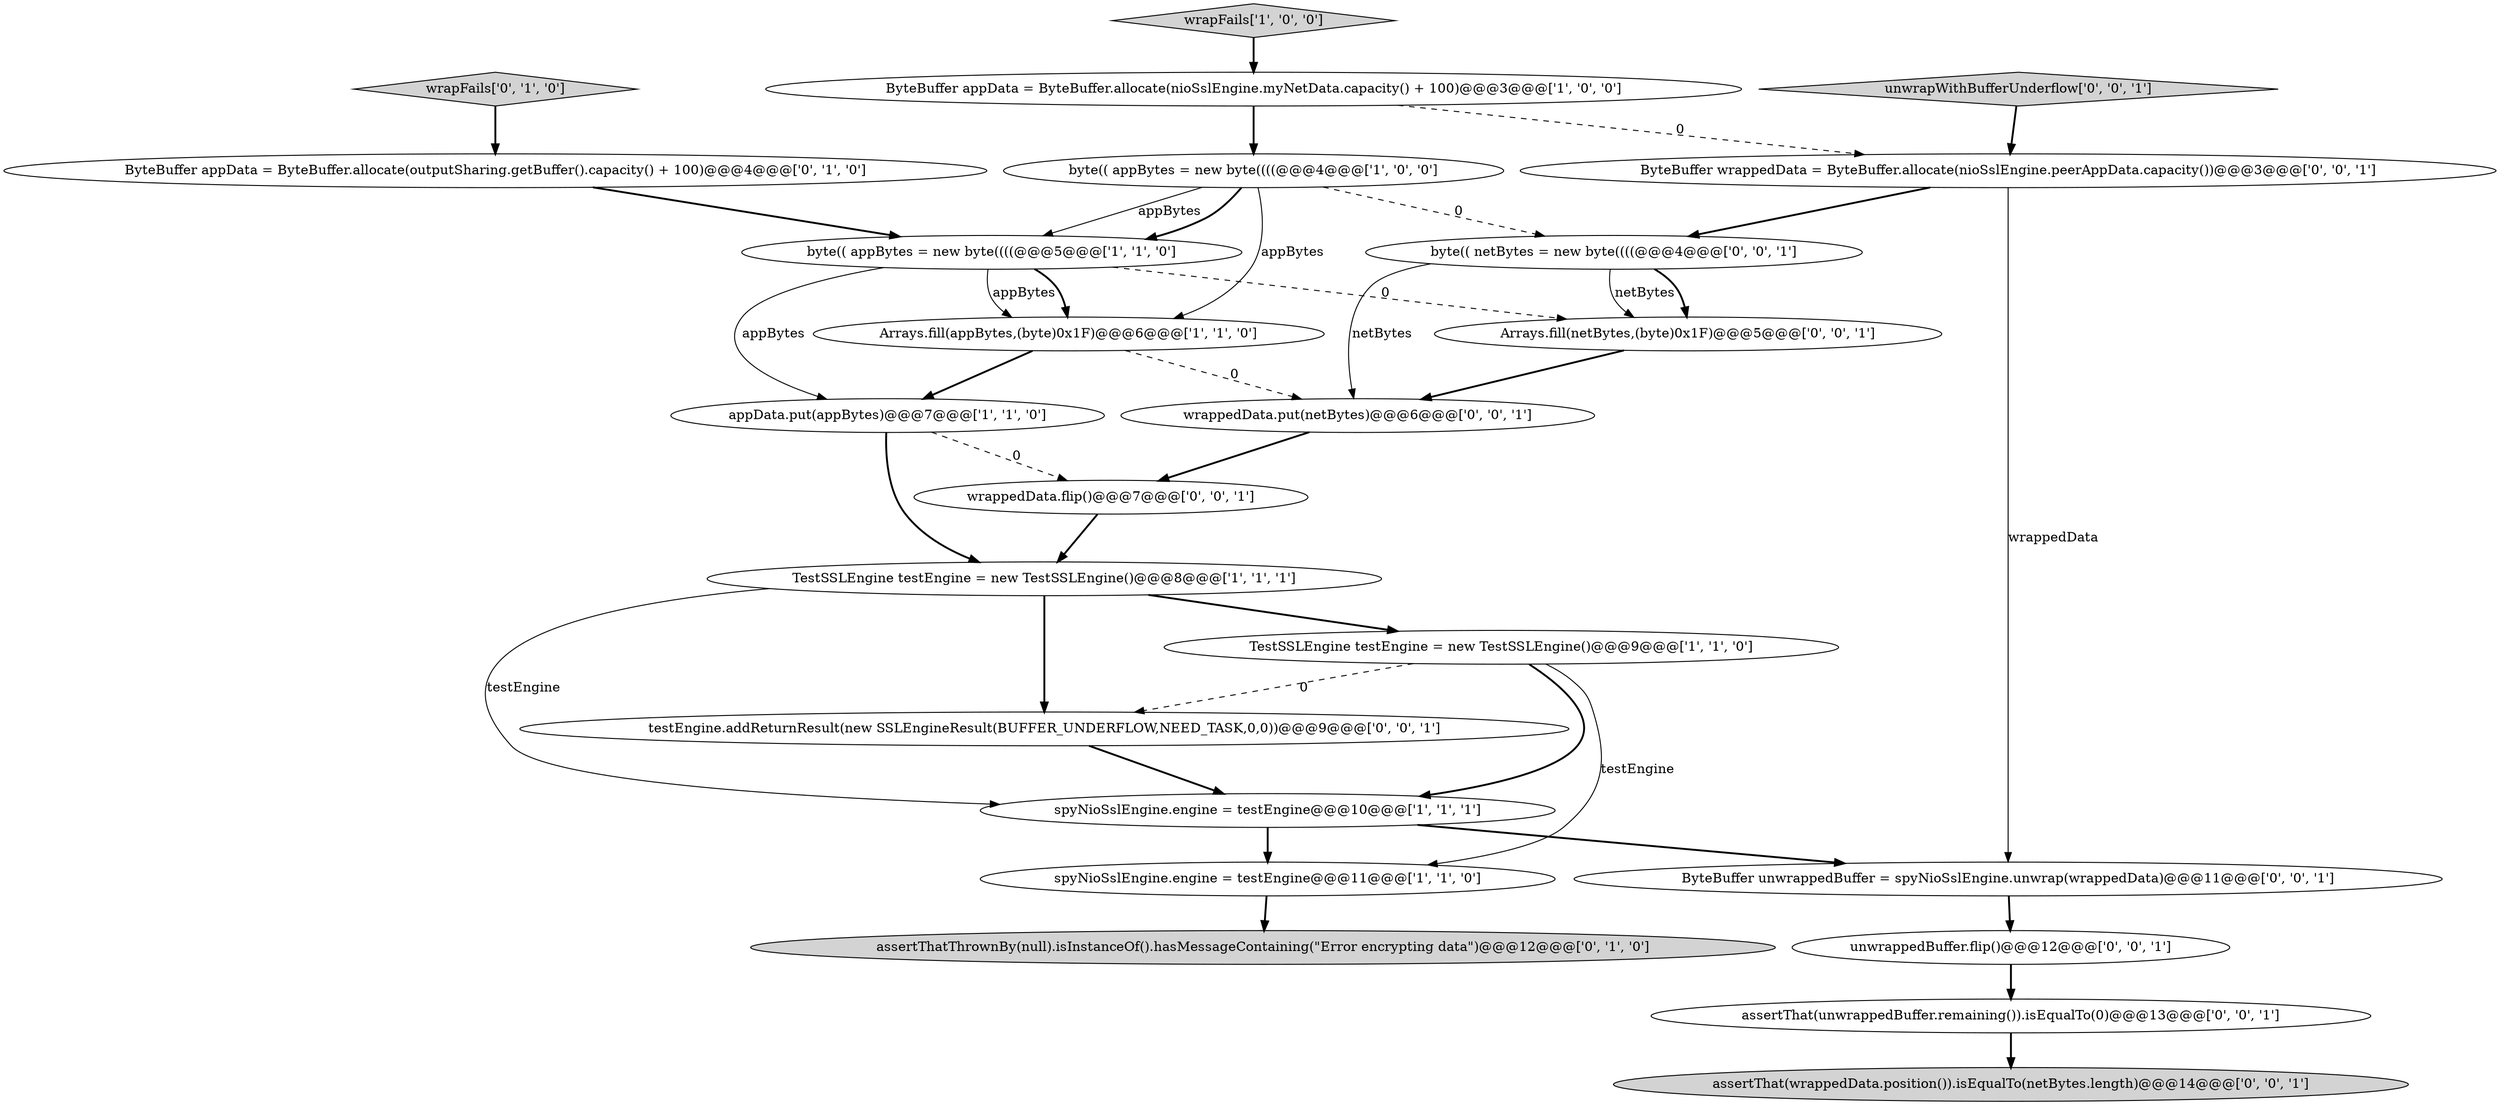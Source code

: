 digraph {
3 [style = filled, label = "byte(( appBytes = new byte((((@@@5@@@['1', '1', '0']", fillcolor = white, shape = ellipse image = "AAA0AAABBB1BBB"];
7 [style = filled, label = "ByteBuffer appData = ByteBuffer.allocate(nioSslEngine.myNetData.capacity() + 100)@@@3@@@['1', '0', '0']", fillcolor = white, shape = ellipse image = "AAA0AAABBB1BBB"];
18 [style = filled, label = "byte(( netBytes = new byte((((@@@4@@@['0', '0', '1']", fillcolor = white, shape = ellipse image = "AAA0AAABBB3BBB"];
8 [style = filled, label = "TestSSLEngine testEngine = new TestSSLEngine()@@@8@@@['1', '1', '1']", fillcolor = white, shape = ellipse image = "AAA0AAABBB1BBB"];
12 [style = filled, label = "wrapFails['0', '1', '0']", fillcolor = lightgray, shape = diamond image = "AAA0AAABBB2BBB"];
19 [style = filled, label = "Arrays.fill(netBytes,(byte)0x1F)@@@5@@@['0', '0', '1']", fillcolor = white, shape = ellipse image = "AAA0AAABBB3BBB"];
10 [style = filled, label = "ByteBuffer appData = ByteBuffer.allocate(outputSharing.getBuffer().capacity() + 100)@@@4@@@['0', '1', '0']", fillcolor = white, shape = ellipse image = "AAA1AAABBB2BBB"];
14 [style = filled, label = "ByteBuffer wrappedData = ByteBuffer.allocate(nioSslEngine.peerAppData.capacity())@@@3@@@['0', '0', '1']", fillcolor = white, shape = ellipse image = "AAA0AAABBB3BBB"];
5 [style = filled, label = "wrapFails['1', '0', '0']", fillcolor = lightgray, shape = diamond image = "AAA0AAABBB1BBB"];
9 [style = filled, label = "byte(( appBytes = new byte((((@@@4@@@['1', '0', '0']", fillcolor = white, shape = ellipse image = "AAA0AAABBB1BBB"];
4 [style = filled, label = "appData.put(appBytes)@@@7@@@['1', '1', '0']", fillcolor = white, shape = ellipse image = "AAA0AAABBB1BBB"];
0 [style = filled, label = "spyNioSslEngine.engine = testEngine@@@11@@@['1', '1', '0']", fillcolor = white, shape = ellipse image = "AAA0AAABBB1BBB"];
13 [style = filled, label = "ByteBuffer unwrappedBuffer = spyNioSslEngine.unwrap(wrappedData)@@@11@@@['0', '0', '1']", fillcolor = white, shape = ellipse image = "AAA0AAABBB3BBB"];
23 [style = filled, label = "wrappedData.put(netBytes)@@@6@@@['0', '0', '1']", fillcolor = white, shape = ellipse image = "AAA0AAABBB3BBB"];
6 [style = filled, label = "spyNioSslEngine.engine = testEngine@@@10@@@['1', '1', '1']", fillcolor = white, shape = ellipse image = "AAA0AAABBB1BBB"];
15 [style = filled, label = "unwrapWithBufferUnderflow['0', '0', '1']", fillcolor = lightgray, shape = diamond image = "AAA0AAABBB3BBB"];
16 [style = filled, label = "testEngine.addReturnResult(new SSLEngineResult(BUFFER_UNDERFLOW,NEED_TASK,0,0))@@@9@@@['0', '0', '1']", fillcolor = white, shape = ellipse image = "AAA0AAABBB3BBB"];
1 [style = filled, label = "Arrays.fill(appBytes,(byte)0x1F)@@@6@@@['1', '1', '0']", fillcolor = white, shape = ellipse image = "AAA0AAABBB1BBB"];
21 [style = filled, label = "assertThat(unwrappedBuffer.remaining()).isEqualTo(0)@@@13@@@['0', '0', '1']", fillcolor = white, shape = ellipse image = "AAA0AAABBB3BBB"];
20 [style = filled, label = "unwrappedBuffer.flip()@@@12@@@['0', '0', '1']", fillcolor = white, shape = ellipse image = "AAA0AAABBB3BBB"];
17 [style = filled, label = "assertThat(wrappedData.position()).isEqualTo(netBytes.length)@@@14@@@['0', '0', '1']", fillcolor = lightgray, shape = ellipse image = "AAA0AAABBB3BBB"];
11 [style = filled, label = "assertThatThrownBy(null).isInstanceOf().hasMessageContaining(\"Error encrypting data\")@@@12@@@['0', '1', '0']", fillcolor = lightgray, shape = ellipse image = "AAA0AAABBB2BBB"];
22 [style = filled, label = "wrappedData.flip()@@@7@@@['0', '0', '1']", fillcolor = white, shape = ellipse image = "AAA0AAABBB3BBB"];
2 [style = filled, label = "TestSSLEngine testEngine = new TestSSLEngine()@@@9@@@['1', '1', '0']", fillcolor = white, shape = ellipse image = "AAA0AAABBB1BBB"];
8->16 [style = bold, label=""];
9->3 [style = solid, label="appBytes"];
9->18 [style = dashed, label="0"];
23->22 [style = bold, label=""];
14->13 [style = solid, label="wrappedData"];
3->19 [style = dashed, label="0"];
1->23 [style = dashed, label="0"];
22->8 [style = bold, label=""];
14->18 [style = bold, label=""];
9->1 [style = solid, label="appBytes"];
7->9 [style = bold, label=""];
3->4 [style = solid, label="appBytes"];
6->0 [style = bold, label=""];
9->3 [style = bold, label=""];
21->17 [style = bold, label=""];
6->13 [style = bold, label=""];
3->1 [style = solid, label="appBytes"];
4->8 [style = bold, label=""];
19->23 [style = bold, label=""];
0->11 [style = bold, label=""];
8->6 [style = solid, label="testEngine"];
10->3 [style = bold, label=""];
3->1 [style = bold, label=""];
20->21 [style = bold, label=""];
12->10 [style = bold, label=""];
2->16 [style = dashed, label="0"];
8->2 [style = bold, label=""];
18->19 [style = solid, label="netBytes"];
18->19 [style = bold, label=""];
15->14 [style = bold, label=""];
16->6 [style = bold, label=""];
1->4 [style = bold, label=""];
2->0 [style = solid, label="testEngine"];
18->23 [style = solid, label="netBytes"];
2->6 [style = bold, label=""];
7->14 [style = dashed, label="0"];
13->20 [style = bold, label=""];
5->7 [style = bold, label=""];
4->22 [style = dashed, label="0"];
}
